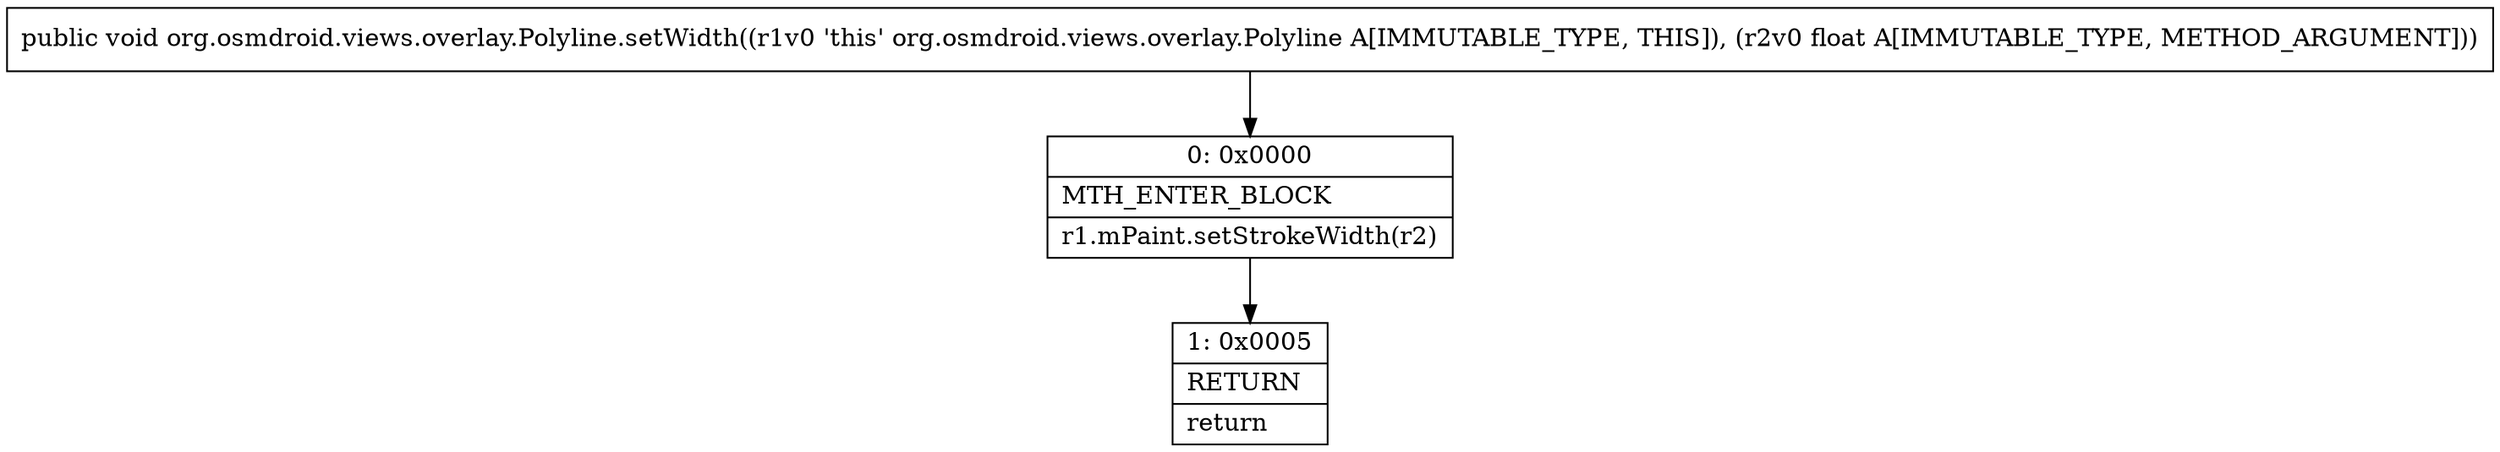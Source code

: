 digraph "CFG fororg.osmdroid.views.overlay.Polyline.setWidth(F)V" {
Node_0 [shape=record,label="{0\:\ 0x0000|MTH_ENTER_BLOCK\l|r1.mPaint.setStrokeWidth(r2)\l}"];
Node_1 [shape=record,label="{1\:\ 0x0005|RETURN\l|return\l}"];
MethodNode[shape=record,label="{public void org.osmdroid.views.overlay.Polyline.setWidth((r1v0 'this' org.osmdroid.views.overlay.Polyline A[IMMUTABLE_TYPE, THIS]), (r2v0 float A[IMMUTABLE_TYPE, METHOD_ARGUMENT])) }"];
MethodNode -> Node_0;
Node_0 -> Node_1;
}

